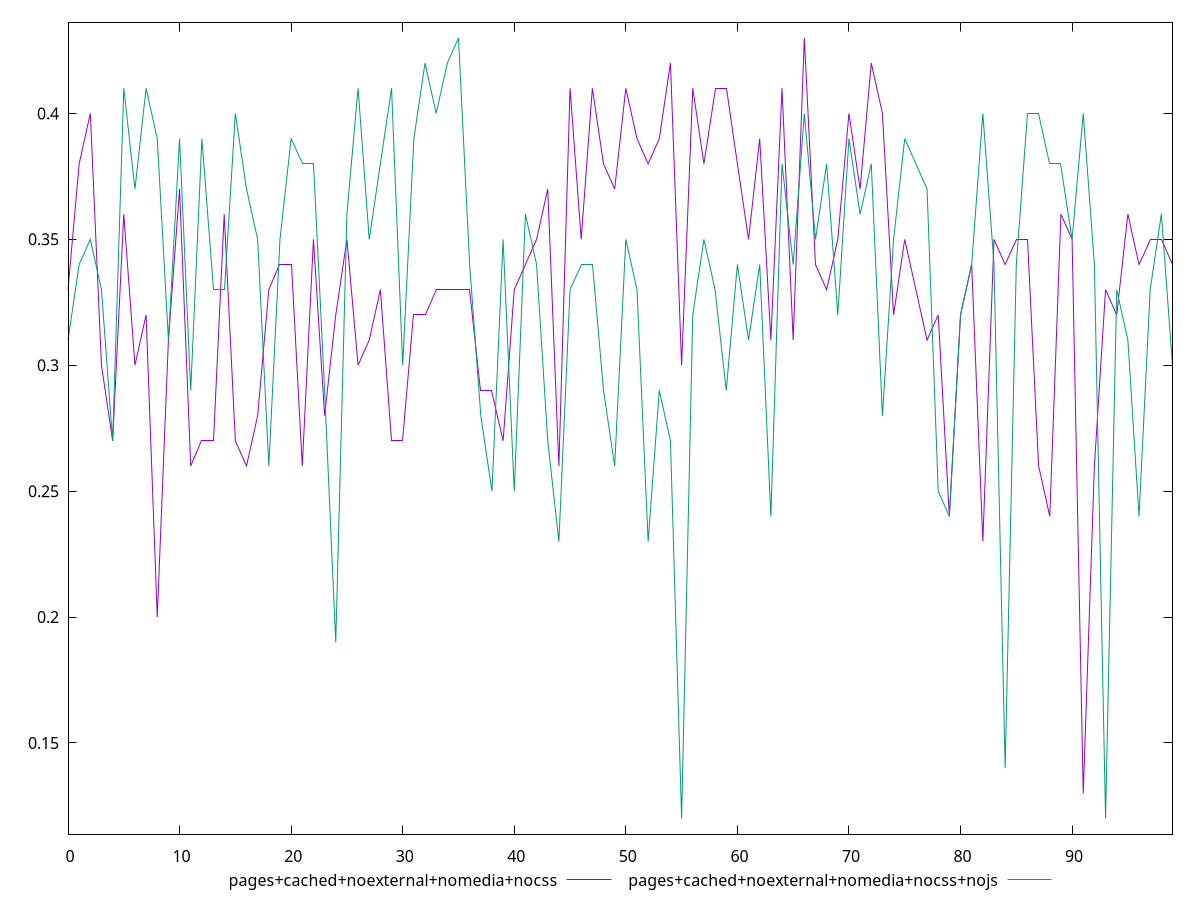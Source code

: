 reset

$pagesCachedNoexternalNomediaNocss <<EOF
0 0.33
1 0.38
2 0.4
3 0.3
4 0.27
5 0.36
6 0.3
7 0.32
8 0.2
9 0.31
10 0.37
11 0.26
12 0.27
13 0.27
14 0.36
15 0.27
16 0.26
17 0.28
18 0.33
19 0.34
20 0.34
21 0.26
22 0.35
23 0.28
24 0.32
25 0.35
26 0.3
27 0.31
28 0.33
29 0.27
30 0.27
31 0.32
32 0.32
33 0.33
34 0.33
35 0.33
36 0.33
37 0.29
38 0.29
39 0.27
40 0.33
41 0.34
42 0.35
43 0.37
44 0.26
45 0.41
46 0.35
47 0.41
48 0.38
49 0.37
50 0.41
51 0.39
52 0.38
53 0.39
54 0.42
55 0.3
56 0.41
57 0.38
58 0.41
59 0.41
60 0.38
61 0.35
62 0.39
63 0.31
64 0.41
65 0.31
66 0.43
67 0.34
68 0.33
69 0.35
70 0.4
71 0.37
72 0.42
73 0.4
74 0.32
75 0.35
76 0.33
77 0.31
78 0.32
79 0.24
80 0.32
81 0.34
82 0.23
83 0.35
84 0.34
85 0.35
86 0.35
87 0.26
88 0.24
89 0.36
90 0.35
91 0.13
92 0.26
93 0.33
94 0.32
95 0.36
96 0.34
97 0.35
98 0.35
99 0.34
EOF

$pagesCachedNoexternalNomediaNocssNojs <<EOF
0 0.31
1 0.34
2 0.35
3 0.33
4 0.27
5 0.41
6 0.37
7 0.41
8 0.39
9 0.31
10 0.39
11 0.29
12 0.39
13 0.33
14 0.33
15 0.4
16 0.37
17 0.35
18 0.26
19 0.35
20 0.39
21 0.38
22 0.38
23 0.29
24 0.19
25 0.36
26 0.41
27 0.35
28 0.38
29 0.41
30 0.3
31 0.39
32 0.42
33 0.4
34 0.42
35 0.43
36 0.34
37 0.28
38 0.25
39 0.35
40 0.25
41 0.36
42 0.34
43 0.27
44 0.23
45 0.33
46 0.34
47 0.34
48 0.29
49 0.26
50 0.35
51 0.33
52 0.23
53 0.29
54 0.27
55 0.12
56 0.32
57 0.35
58 0.33
59 0.29
60 0.34
61 0.31
62 0.34
63 0.24
64 0.38
65 0.34
66 0.4
67 0.35
68 0.38
69 0.32
70 0.39
71 0.36
72 0.38
73 0.28
74 0.35
75 0.39
76 0.38
77 0.37
78 0.25
79 0.24
80 0.32
81 0.34
82 0.4
83 0.34
84 0.14
85 0.34
86 0.4
87 0.4
88 0.38
89 0.38
90 0.35
91 0.4
92 0.34
93 0.12
94 0.33
95 0.31
96 0.24
97 0.33
98 0.36
99 0.3
EOF

set key outside below
set xrange [0:99]
set yrange [0.1138:0.4362]
set trange [0.1138:0.4362]
set terminal svg size 640, 520 enhanced background rgb 'white'
set output "reprap/meta/score/comparison/line/4_vs_5.svg"

plot $pagesCachedNoexternalNomediaNocss title "pages+cached+noexternal+nomedia+nocss" with line, \
     $pagesCachedNoexternalNomediaNocssNojs title "pages+cached+noexternal+nomedia+nocss+nojs" with line

reset
